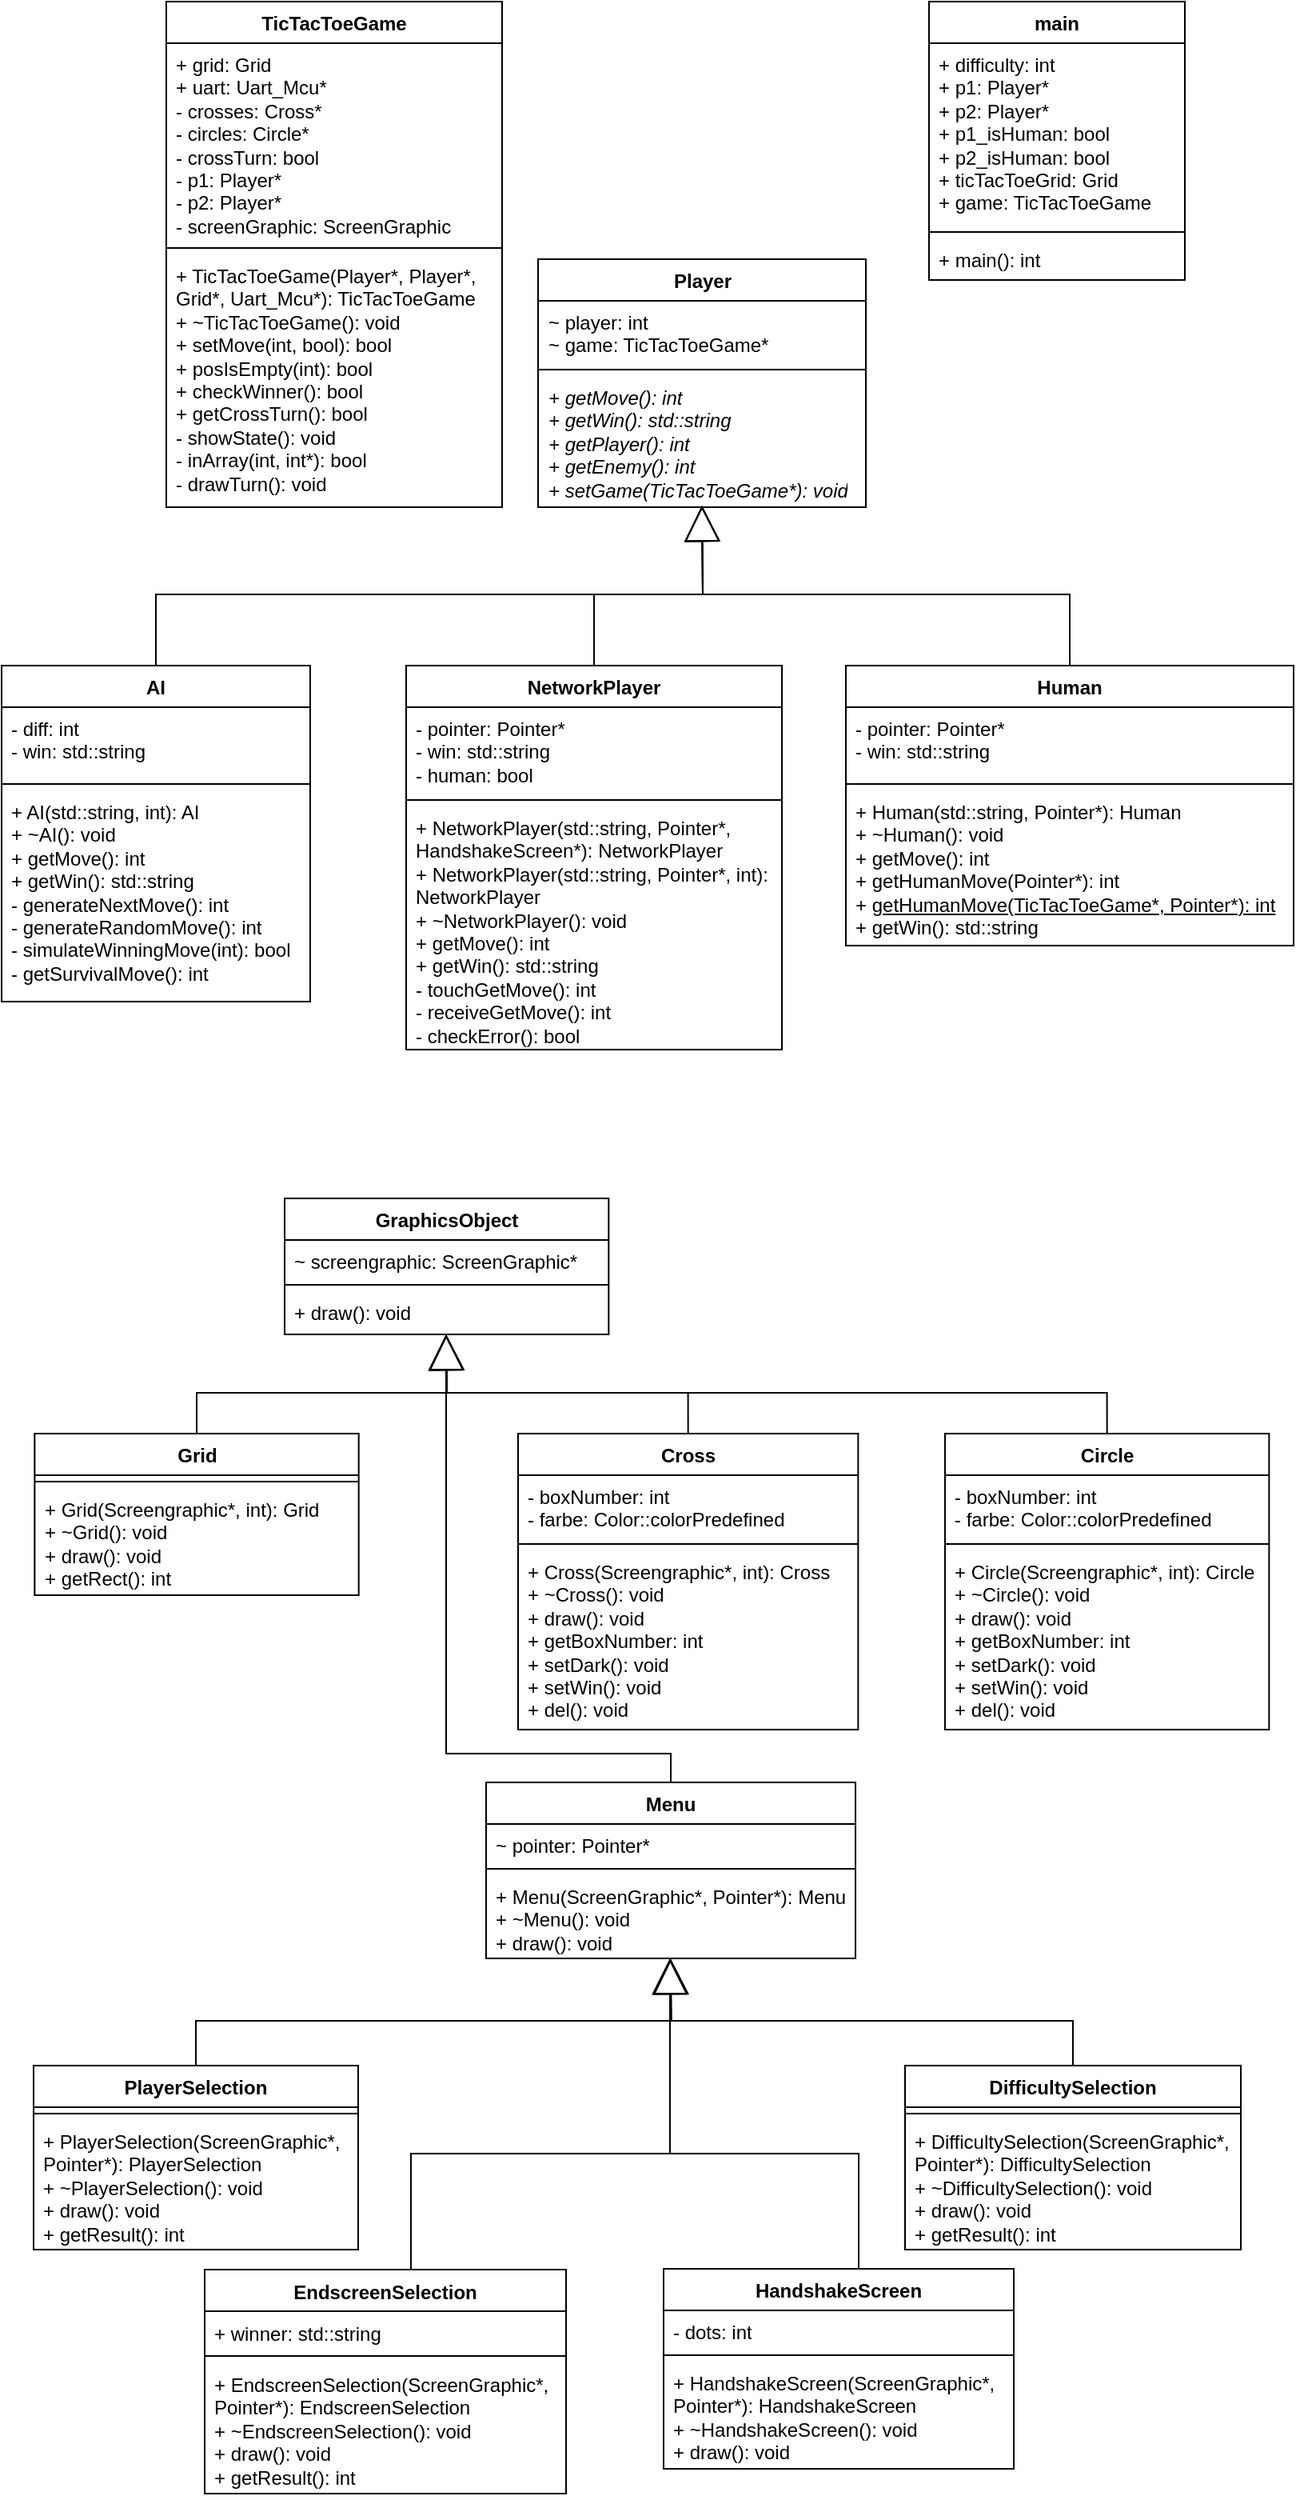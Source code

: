 <mxfile version="24.6.2" type="device">
  <diagram name="Page-1" id="Sa51_qnlnXoF9wh4kp9t">
    <mxGraphModel dx="1185" dy="632" grid="1" gridSize="5" guides="1" tooltips="1" connect="1" arrows="1" fold="1" page="1" pageScale="1" pageWidth="850" pageHeight="1100" math="0" shadow="0">
      <root>
        <mxCell id="0" />
        <mxCell id="1" parent="0" />
        <mxCell id="jOOYg4f98chksV3a-Csq-1" value="main" style="swimlane;fontStyle=1;align=center;verticalAlign=top;childLayout=stackLayout;horizontal=1;startSize=26;horizontalStack=0;resizeParent=1;resizeParentMax=0;resizeLast=0;collapsible=1;marginBottom=0;whiteSpace=wrap;html=1;" parent="1" vertex="1">
          <mxGeometry x="597" y="80" width="160" height="174" as="geometry">
            <mxRectangle x="120" y="80" width="70" height="30" as="alternateBounds" />
          </mxGeometry>
        </mxCell>
        <mxCell id="jOOYg4f98chksV3a-Csq-2" value="&lt;div&gt;+ difficulty: int&lt;/div&gt;&lt;div&gt;+ p1: Player*&lt;/div&gt;&lt;div&gt;+ p2: Player*&lt;br&gt;&lt;/div&gt;&lt;div&gt;+ p1_isHuman: bool&lt;/div&gt;&lt;div&gt;+ p2_isHuman: bool&lt;/div&gt;&lt;div&gt;+ ticTacToeGrid: Grid&lt;/div&gt;&lt;div&gt;+ game: TicTacToeGame&lt;br&gt;&lt;/div&gt;" style="text;strokeColor=none;fillColor=none;align=left;verticalAlign=top;spacingLeft=4;spacingRight=4;overflow=hidden;rotatable=0;points=[[0,0.5],[1,0.5]];portConstraint=eastwest;whiteSpace=wrap;html=1;" parent="jOOYg4f98chksV3a-Csq-1" vertex="1">
          <mxGeometry y="26" width="160" height="114" as="geometry" />
        </mxCell>
        <mxCell id="jOOYg4f98chksV3a-Csq-3" value="" style="line;strokeWidth=1;fillColor=none;align=left;verticalAlign=middle;spacingTop=-1;spacingLeft=3;spacingRight=3;rotatable=0;labelPosition=right;points=[];portConstraint=eastwest;strokeColor=inherit;" parent="jOOYg4f98chksV3a-Csq-1" vertex="1">
          <mxGeometry y="140" width="160" height="8" as="geometry" />
        </mxCell>
        <mxCell id="jOOYg4f98chksV3a-Csq-4" value="+ main(): int" style="text;strokeColor=none;fillColor=none;align=left;verticalAlign=top;spacingLeft=4;spacingRight=4;overflow=hidden;rotatable=0;points=[[0,0.5],[1,0.5]];portConstraint=eastwest;whiteSpace=wrap;html=1;" parent="jOOYg4f98chksV3a-Csq-1" vertex="1">
          <mxGeometry y="148" width="160" height="26" as="geometry" />
        </mxCell>
        <mxCell id="FSBQ76dGKRT7y_IQprGh-5" style="edgeStyle=orthogonalEdgeStyle;rounded=0;orthogonalLoop=1;jettySize=auto;html=1;exitX=0.5;exitY=0;exitDx=0;exitDy=0;endArrow=block;endFill=0;endSize=20;" parent="1" source="jOOYg4f98chksV3a-Csq-8" edge="1">
          <mxGeometry relative="1" as="geometry">
            <mxPoint x="295" y="913" as="targetPoint" />
          </mxGeometry>
        </mxCell>
        <mxCell id="jOOYg4f98chksV3a-Csq-8" value="Cross" style="swimlane;fontStyle=1;align=center;verticalAlign=top;childLayout=stackLayout;horizontal=1;startSize=26;horizontalStack=0;resizeParent=1;resizeParentMax=0;resizeLast=0;collapsible=1;marginBottom=0;whiteSpace=wrap;html=1;" parent="1" vertex="1">
          <mxGeometry x="340" y="975" width="212.67" height="185" as="geometry" />
        </mxCell>
        <mxCell id="jOOYg4f98chksV3a-Csq-9" value="&lt;div&gt;- boxNumber: int&lt;/div&gt;&lt;div&gt;- farbe: Color::colorPredefined&lt;br&gt;&lt;/div&gt;" style="text;strokeColor=none;fillColor=none;align=left;verticalAlign=top;spacingLeft=4;spacingRight=4;overflow=hidden;rotatable=0;points=[[0,0.5],[1,0.5]];portConstraint=eastwest;whiteSpace=wrap;html=1;" parent="jOOYg4f98chksV3a-Csq-8" vertex="1">
          <mxGeometry y="26" width="212.67" height="39" as="geometry" />
        </mxCell>
        <mxCell id="jOOYg4f98chksV3a-Csq-10" value="" style="line;strokeWidth=1;fillColor=none;align=left;verticalAlign=middle;spacingTop=-1;spacingLeft=3;spacingRight=3;rotatable=0;labelPosition=right;points=[];portConstraint=eastwest;strokeColor=inherit;" parent="jOOYg4f98chksV3a-Csq-8" vertex="1">
          <mxGeometry y="65" width="212.67" height="8" as="geometry" />
        </mxCell>
        <mxCell id="jOOYg4f98chksV3a-Csq-11" value="&lt;div&gt;+ Cross(Screengraphic*, int): Cross&lt;/div&gt;&lt;div&gt;+ ~Cross(): void&lt;br&gt;&lt;/div&gt;&lt;div&gt;+ draw(): void&lt;/div&gt;&lt;div&gt;+ getBoxNumber: int&lt;/div&gt;&lt;div&gt;+ setDark(): void&lt;/div&gt;&lt;div&gt;+ setWin(): void&lt;br&gt;&lt;/div&gt;&lt;div&gt;+ del(): void&lt;br&gt;&lt;/div&gt;" style="text;strokeColor=none;fillColor=none;align=left;verticalAlign=top;spacingLeft=4;spacingRight=4;overflow=hidden;rotatable=0;points=[[0,0.5],[1,0.5]];portConstraint=eastwest;whiteSpace=wrap;html=1;" parent="jOOYg4f98chksV3a-Csq-8" vertex="1">
          <mxGeometry y="73" width="212.67" height="112" as="geometry" />
        </mxCell>
        <mxCell id="FSBQ76dGKRT7y_IQprGh-6" style="edgeStyle=orthogonalEdgeStyle;rounded=0;orthogonalLoop=1;jettySize=auto;html=1;exitX=0.5;exitY=0;exitDx=0;exitDy=0;endArrow=block;endFill=0;endSize=20;" parent="1" source="jOOYg4f98chksV3a-Csq-12" edge="1">
          <mxGeometry relative="1" as="geometry">
            <mxPoint x="295" y="913" as="targetPoint" />
          </mxGeometry>
        </mxCell>
        <mxCell id="jOOYg4f98chksV3a-Csq-12" value="Circle" style="swimlane;fontStyle=1;align=center;verticalAlign=top;childLayout=stackLayout;horizontal=1;startSize=26;horizontalStack=0;resizeParent=1;resizeParentMax=0;resizeLast=0;collapsible=1;marginBottom=0;whiteSpace=wrap;html=1;" parent="1" vertex="1">
          <mxGeometry x="607" y="975" width="202.67" height="185" as="geometry" />
        </mxCell>
        <mxCell id="jOOYg4f98chksV3a-Csq-13" value="&lt;div&gt;- boxNumber: int&lt;/div&gt;&lt;div&gt;- farbe: Color::colorPredefined&lt;br&gt;&lt;/div&gt;" style="text;strokeColor=none;fillColor=none;align=left;verticalAlign=top;spacingLeft=4;spacingRight=4;overflow=hidden;rotatable=0;points=[[0,0.5],[1,0.5]];portConstraint=eastwest;whiteSpace=wrap;html=1;" parent="jOOYg4f98chksV3a-Csq-12" vertex="1">
          <mxGeometry y="26" width="202.67" height="39" as="geometry" />
        </mxCell>
        <mxCell id="jOOYg4f98chksV3a-Csq-14" value="" style="line;strokeWidth=1;fillColor=none;align=left;verticalAlign=middle;spacingTop=-1;spacingLeft=3;spacingRight=3;rotatable=0;labelPosition=right;points=[];portConstraint=eastwest;strokeColor=inherit;" parent="jOOYg4f98chksV3a-Csq-12" vertex="1">
          <mxGeometry y="65" width="202.67" height="8" as="geometry" />
        </mxCell>
        <mxCell id="jOOYg4f98chksV3a-Csq-15" value="&lt;div&gt;+ Circle(Screengraphic*, int): Circle&lt;/div&gt;&lt;div&gt;+ ~Circle(): void&lt;br&gt;&lt;/div&gt;&lt;div&gt;+ draw(): void&lt;/div&gt;&lt;div&gt;+ getBoxNumber: int&lt;/div&gt;&lt;div&gt;+ setDark(): void&lt;/div&gt;&lt;div&gt;+ setWin(): void&lt;br&gt;&lt;/div&gt;&lt;div&gt;+ del(): void&lt;br&gt;&lt;/div&gt;" style="text;strokeColor=none;fillColor=none;align=left;verticalAlign=top;spacingLeft=4;spacingRight=4;overflow=hidden;rotatable=0;points=[[0,0.5],[1,0.5]];portConstraint=eastwest;whiteSpace=wrap;html=1;" parent="jOOYg4f98chksV3a-Csq-12" vertex="1">
          <mxGeometry y="73" width="202.67" height="112" as="geometry" />
        </mxCell>
        <mxCell id="FSBQ76dGKRT7y_IQprGh-7" style="edgeStyle=orthogonalEdgeStyle;rounded=0;orthogonalLoop=1;jettySize=auto;html=1;exitX=0.5;exitY=0;exitDx=0;exitDy=0;endArrow=block;endFill=0;endSize=20;" parent="1" source="jOOYg4f98chksV3a-Csq-16" edge="1">
          <mxGeometry relative="1" as="geometry">
            <mxPoint x="295" y="913" as="targetPoint" />
          </mxGeometry>
        </mxCell>
        <mxCell id="jOOYg4f98chksV3a-Csq-16" value="Grid" style="swimlane;fontStyle=1;align=center;verticalAlign=top;childLayout=stackLayout;horizontal=1;startSize=26;horizontalStack=0;resizeParent=1;resizeParentMax=0;resizeLast=0;collapsible=1;marginBottom=0;whiteSpace=wrap;html=1;" parent="1" vertex="1">
          <mxGeometry x="37.67" y="975" width="202.67" height="101" as="geometry" />
        </mxCell>
        <mxCell id="jOOYg4f98chksV3a-Csq-18" value="" style="line;strokeWidth=1;fillColor=none;align=left;verticalAlign=middle;spacingTop=-1;spacingLeft=3;spacingRight=3;rotatable=0;labelPosition=right;points=[];portConstraint=eastwest;strokeColor=inherit;" parent="jOOYg4f98chksV3a-Csq-16" vertex="1">
          <mxGeometry y="26" width="202.67" height="8" as="geometry" />
        </mxCell>
        <mxCell id="jOOYg4f98chksV3a-Csq-19" value="&lt;div&gt;+ Grid(Screengraphic*, int): Grid&lt;/div&gt;&lt;div&gt;+ ~Grid(): void&lt;br&gt;&lt;/div&gt;&lt;div&gt;+ draw(): void&lt;/div&gt;&lt;div&gt;+ getRect(): int&lt;br&gt;&lt;/div&gt;" style="text;strokeColor=none;fillColor=none;align=left;verticalAlign=top;spacingLeft=4;spacingRight=4;overflow=hidden;rotatable=0;points=[[0,0.5],[1,0.5]];portConstraint=eastwest;whiteSpace=wrap;html=1;" parent="jOOYg4f98chksV3a-Csq-16" vertex="1">
          <mxGeometry y="34" width="202.67" height="67" as="geometry" />
        </mxCell>
        <mxCell id="FSBQ76dGKRT7y_IQprGh-10" style="edgeStyle=orthogonalEdgeStyle;rounded=0;orthogonalLoop=1;jettySize=auto;html=1;exitX=0.5;exitY=0;exitDx=0;exitDy=0;endArrow=block;endFill=0;endSize=20;" parent="1" source="jOOYg4f98chksV3a-Csq-23" edge="1">
          <mxGeometry relative="1" as="geometry">
            <mxPoint x="455" y="395" as="targetPoint" />
          </mxGeometry>
        </mxCell>
        <mxCell id="jOOYg4f98chksV3a-Csq-23" value="Human" style="swimlane;fontStyle=1;align=center;verticalAlign=top;childLayout=stackLayout;horizontal=1;startSize=26;horizontalStack=0;resizeParent=1;resizeParentMax=0;resizeLast=0;collapsible=1;marginBottom=0;whiteSpace=wrap;html=1;" parent="1" vertex="1">
          <mxGeometry x="545" y="495" width="280" height="175" as="geometry" />
        </mxCell>
        <mxCell id="jOOYg4f98chksV3a-Csq-24" value="&lt;div&gt;- pointer: Pointer*&lt;/div&gt;&lt;div&gt;- win: std::string&lt;br&gt;&lt;/div&gt;" style="text;strokeColor=none;fillColor=none;align=left;verticalAlign=top;spacingLeft=4;spacingRight=4;overflow=hidden;rotatable=0;points=[[0,0.5],[1,0.5]];portConstraint=eastwest;whiteSpace=wrap;html=1;" parent="jOOYg4f98chksV3a-Csq-23" vertex="1">
          <mxGeometry y="26" width="280" height="44" as="geometry" />
        </mxCell>
        <mxCell id="jOOYg4f98chksV3a-Csq-25" value="" style="line;strokeWidth=1;fillColor=none;align=left;verticalAlign=middle;spacingTop=-1;spacingLeft=3;spacingRight=3;rotatable=0;labelPosition=right;points=[];portConstraint=eastwest;strokeColor=inherit;" parent="jOOYg4f98chksV3a-Csq-23" vertex="1">
          <mxGeometry y="70" width="280" height="8" as="geometry" />
        </mxCell>
        <mxCell id="jOOYg4f98chksV3a-Csq-26" value="&lt;div&gt;+ Human(std::string, Pointer*): Human&lt;br&gt;&lt;/div&gt;&lt;div&gt;+ ~Human(): void&lt;/div&gt;&lt;div&gt;+ getMove(): int&lt;/div&gt;&lt;div&gt;+ getHumanMove(Pointer*): int&lt;/div&gt;&lt;div&gt;+ &lt;u&gt;getHumanMove(TicTacToeGame*, Pointer*): int&lt;/u&gt;&lt;/div&gt;&lt;div&gt;+ getWin(): std::string&lt;br&gt;&lt;/div&gt;" style="text;strokeColor=none;fillColor=none;align=left;verticalAlign=top;spacingLeft=4;spacingRight=4;overflow=hidden;rotatable=0;points=[[0,0.5],[1,0.5]];portConstraint=eastwest;whiteSpace=wrap;html=1;" parent="jOOYg4f98chksV3a-Csq-23" vertex="1">
          <mxGeometry y="78" width="280" height="97" as="geometry" />
        </mxCell>
        <mxCell id="FSBQ76dGKRT7y_IQprGh-9" style="edgeStyle=orthogonalEdgeStyle;rounded=0;orthogonalLoop=1;jettySize=auto;html=1;exitX=0.5;exitY=0;exitDx=0;exitDy=0;endArrow=block;endFill=0;endSize=20;" parent="1" source="jOOYg4f98chksV3a-Csq-27" edge="1">
          <mxGeometry relative="1" as="geometry">
            <mxPoint x="455" y="395" as="targetPoint" />
          </mxGeometry>
        </mxCell>
        <mxCell id="jOOYg4f98chksV3a-Csq-27" value="AI" style="swimlane;fontStyle=1;align=center;verticalAlign=top;childLayout=stackLayout;horizontal=1;startSize=26;horizontalStack=0;resizeParent=1;resizeParentMax=0;resizeLast=0;collapsible=1;marginBottom=0;whiteSpace=wrap;html=1;" parent="1" vertex="1">
          <mxGeometry x="17" y="495" width="193" height="210" as="geometry" />
        </mxCell>
        <mxCell id="jOOYg4f98chksV3a-Csq-28" value="&lt;div&gt;- diff: int&lt;br&gt;&lt;/div&gt;&lt;div&gt;- win: std::string&lt;br&gt;&lt;/div&gt;" style="text;strokeColor=none;fillColor=none;align=left;verticalAlign=top;spacingLeft=4;spacingRight=4;overflow=hidden;rotatable=0;points=[[0,0.5],[1,0.5]];portConstraint=eastwest;whiteSpace=wrap;html=1;" parent="jOOYg4f98chksV3a-Csq-27" vertex="1">
          <mxGeometry y="26" width="193" height="44" as="geometry" />
        </mxCell>
        <mxCell id="jOOYg4f98chksV3a-Csq-29" value="" style="line;strokeWidth=1;fillColor=none;align=left;verticalAlign=middle;spacingTop=-1;spacingLeft=3;spacingRight=3;rotatable=0;labelPosition=right;points=[];portConstraint=eastwest;strokeColor=inherit;" parent="jOOYg4f98chksV3a-Csq-27" vertex="1">
          <mxGeometry y="70" width="193" height="8" as="geometry" />
        </mxCell>
        <mxCell id="jOOYg4f98chksV3a-Csq-30" value="&lt;div&gt;+ AI(std::string, int): AI&lt;br&gt;&lt;/div&gt;&lt;div&gt;+ ~AI(): void&lt;br&gt;&lt;/div&gt;&lt;div&gt;+ getMove(): int&lt;/div&gt;&lt;div&gt;+ getWin(): std::string&lt;/div&gt;&lt;div&gt;- generateNextMove(): int&lt;/div&gt;&lt;div&gt;- generateRandomMove(): int&lt;/div&gt;&lt;div&gt;- simulateWinningMove(int): bool&lt;/div&gt;&lt;div&gt;- getSurvivalMove(): int&lt;br&gt;&lt;/div&gt;" style="text;strokeColor=none;fillColor=none;align=left;verticalAlign=top;spacingLeft=4;spacingRight=4;overflow=hidden;rotatable=0;points=[[0,0.5],[1,0.5]];portConstraint=eastwest;whiteSpace=wrap;html=1;" parent="jOOYg4f98chksV3a-Csq-27" vertex="1">
          <mxGeometry y="78" width="193" height="132" as="geometry" />
        </mxCell>
        <mxCell id="jOOYg4f98chksV3a-Csq-31" value="TicTacToeGame" style="swimlane;fontStyle=1;align=center;verticalAlign=top;childLayout=stackLayout;horizontal=1;startSize=26;horizontalStack=0;resizeParent=1;resizeParentMax=0;resizeLast=0;collapsible=1;marginBottom=0;whiteSpace=wrap;html=1;" parent="1" vertex="1">
          <mxGeometry x="120" y="80" width="210" height="316" as="geometry" />
        </mxCell>
        <mxCell id="jOOYg4f98chksV3a-Csq-32" value="&lt;div&gt;+ grid: Grid&lt;/div&gt;&lt;div&gt;+ uart: Uart_Mcu*&lt;br&gt;&lt;/div&gt;&lt;div&gt;- crosses: Cross*&lt;/div&gt;&lt;div&gt;- circles: Circle*&lt;/div&gt;&lt;div&gt;- crossTurn: bool&lt;br&gt;&lt;/div&gt;&lt;div&gt;- p1: Player*&lt;/div&gt;&lt;div&gt;- p2: Player*&lt;/div&gt;&lt;div&gt;- screenGraphic: ScreenGraphic&lt;br&gt;&lt;/div&gt;&lt;div&gt;&lt;br&gt;&lt;/div&gt;" style="text;strokeColor=none;fillColor=none;align=left;verticalAlign=top;spacingLeft=4;spacingRight=4;overflow=hidden;rotatable=0;points=[[0,0.5],[1,0.5]];portConstraint=eastwest;whiteSpace=wrap;html=1;" parent="jOOYg4f98chksV3a-Csq-31" vertex="1">
          <mxGeometry y="26" width="210" height="124" as="geometry" />
        </mxCell>
        <mxCell id="jOOYg4f98chksV3a-Csq-33" value="" style="line;strokeWidth=1;fillColor=none;align=left;verticalAlign=middle;spacingTop=-1;spacingLeft=3;spacingRight=3;rotatable=0;labelPosition=right;points=[];portConstraint=eastwest;strokeColor=inherit;" parent="jOOYg4f98chksV3a-Csq-31" vertex="1">
          <mxGeometry y="150" width="210" height="8" as="geometry" />
        </mxCell>
        <mxCell id="jOOYg4f98chksV3a-Csq-34" value="&lt;div&gt;+ TicTacToeGame(Player*, Player*, Grid*, Uart_Mcu*): TicTacToeGame&lt;/div&gt;&lt;div&gt;+ ~TicTacToeGame(): void&lt;br&gt;&lt;/div&gt;&lt;div&gt;+ setMove(int, bool): bool&lt;/div&gt;&lt;div&gt;+ posIsEmpty(int): bool&lt;/div&gt;&lt;div&gt;+ checkWinner(): bool&lt;/div&gt;&lt;div&gt;+ getCrossTurn(): bool&lt;/div&gt;&lt;div&gt;- showState(): void&lt;/div&gt;&lt;div&gt;- inArray(int, int*): bool&lt;/div&gt;&lt;div&gt;- drawTurn(): void&lt;br&gt;&lt;/div&gt;" style="text;strokeColor=none;fillColor=none;align=left;verticalAlign=top;spacingLeft=4;spacingRight=4;overflow=hidden;rotatable=0;points=[[0,0.5],[1,0.5]];portConstraint=eastwest;whiteSpace=wrap;html=1;" parent="jOOYg4f98chksV3a-Csq-31" vertex="1">
          <mxGeometry y="158" width="210" height="158" as="geometry" />
        </mxCell>
        <mxCell id="FSBQ76dGKRT7y_IQprGh-11" style="edgeStyle=orthogonalEdgeStyle;rounded=0;orthogonalLoop=1;jettySize=auto;html=1;exitX=0.5;exitY=0;exitDx=0;exitDy=0;endArrow=block;endFill=0;endSize=20;" parent="1" source="jOOYg4f98chksV3a-Csq-35" edge="1">
          <mxGeometry relative="1" as="geometry">
            <mxPoint x="455" y="395" as="targetPoint" />
          </mxGeometry>
        </mxCell>
        <mxCell id="jOOYg4f98chksV3a-Csq-35" value="NetworkPlayer" style="swimlane;fontStyle=1;align=center;verticalAlign=top;childLayout=stackLayout;horizontal=1;startSize=26;horizontalStack=0;resizeParent=1;resizeParentMax=0;resizeLast=0;collapsible=1;marginBottom=0;whiteSpace=wrap;html=1;" parent="1" vertex="1">
          <mxGeometry x="270" y="495" width="235" height="240" as="geometry" />
        </mxCell>
        <mxCell id="jOOYg4f98chksV3a-Csq-36" value="&lt;div&gt;- pointer: Pointer*&lt;/div&gt;&lt;div&gt;- win: std::string&lt;/div&gt;&lt;div&gt;- human: bool&lt;br&gt;&lt;/div&gt;" style="text;strokeColor=none;fillColor=none;align=left;verticalAlign=top;spacingLeft=4;spacingRight=4;overflow=hidden;rotatable=0;points=[[0,0.5],[1,0.5]];portConstraint=eastwest;whiteSpace=wrap;html=1;" parent="jOOYg4f98chksV3a-Csq-35" vertex="1">
          <mxGeometry y="26" width="235" height="54" as="geometry" />
        </mxCell>
        <mxCell id="jOOYg4f98chksV3a-Csq-37" value="" style="line;strokeWidth=1;fillColor=none;align=left;verticalAlign=middle;spacingTop=-1;spacingLeft=3;spacingRight=3;rotatable=0;labelPosition=right;points=[];portConstraint=eastwest;strokeColor=inherit;" parent="jOOYg4f98chksV3a-Csq-35" vertex="1">
          <mxGeometry y="80" width="235" height="8" as="geometry" />
        </mxCell>
        <mxCell id="jOOYg4f98chksV3a-Csq-38" value="&lt;div&gt;+ NetworkPlayer(std::string, Pointer*, HandshakeScreen*): NetworkPlayer&lt;/div&gt;&lt;div&gt;+&amp;nbsp;NetworkPlayer(std::string, Pointer*, int): NetworkPlayer&lt;/div&gt;&lt;div&gt;+ ~NetworkPlayer(): void&lt;br&gt;&lt;/div&gt;&lt;div&gt;+ getMove(): int&lt;/div&gt;&lt;div&gt;+ getWin(): std::string&lt;/div&gt;&lt;div&gt;- touchGetMove(): int&lt;/div&gt;&lt;div&gt;- receiveGetMove(): int&lt;br&gt;&lt;/div&gt;&lt;div&gt;- checkError(): bool&lt;br&gt;&lt;/div&gt;" style="text;strokeColor=none;fillColor=none;align=left;verticalAlign=top;spacingLeft=4;spacingRight=4;overflow=hidden;rotatable=0;points=[[0,0.5],[1,0.5]];portConstraint=eastwest;whiteSpace=wrap;html=1;" parent="jOOYg4f98chksV3a-Csq-35" vertex="1">
          <mxGeometry y="88" width="235" height="152" as="geometry" />
        </mxCell>
        <mxCell id="FSBQ76dGKRT7y_IQprGh-8" style="edgeStyle=orthogonalEdgeStyle;rounded=0;orthogonalLoop=1;jettySize=auto;html=1;endArrow=block;endFill=0;endSize=20;" parent="1" source="DQ3bGq2u83GQlX-4VaPz-9" edge="1">
          <mxGeometry relative="1" as="geometry">
            <Array as="points">
              <mxPoint x="435" y="1175" />
              <mxPoint x="295" y="1175" />
            </Array>
            <mxPoint x="435.335" y="1217" as="sourcePoint" />
            <mxPoint x="295" y="913" as="targetPoint" />
          </mxGeometry>
        </mxCell>
        <mxCell id="TxWl_RIkXLw9mioHR3yU-17" style="edgeStyle=orthogonalEdgeStyle;rounded=0;orthogonalLoop=1;jettySize=auto;html=1;exitX=0.5;exitY=0;exitDx=0;exitDy=0;endArrow=block;endFill=0;endSize=20;" parent="1" source="jOOYg4f98chksV3a-Csq-46" edge="1">
          <mxGeometry relative="1" as="geometry">
            <mxPoint x="435.333" y="1303" as="targetPoint" />
          </mxGeometry>
        </mxCell>
        <mxCell id="jOOYg4f98chksV3a-Csq-46" value="PlayerSelection" style="swimlane;fontStyle=1;align=center;verticalAlign=top;childLayout=stackLayout;horizontal=1;startSize=26;horizontalStack=0;resizeParent=1;resizeParentMax=0;resizeLast=0;collapsible=1;marginBottom=0;whiteSpace=wrap;html=1;" parent="1" vertex="1">
          <mxGeometry x="37" y="1370" width="203" height="115" as="geometry" />
        </mxCell>
        <mxCell id="jOOYg4f98chksV3a-Csq-48" value="" style="line;strokeWidth=1;fillColor=none;align=left;verticalAlign=middle;spacingTop=-1;spacingLeft=3;spacingRight=3;rotatable=0;labelPosition=right;points=[];portConstraint=eastwest;strokeColor=inherit;" parent="jOOYg4f98chksV3a-Csq-46" vertex="1">
          <mxGeometry y="26" width="203" height="8" as="geometry" />
        </mxCell>
        <mxCell id="jOOYg4f98chksV3a-Csq-49" value="&lt;div&gt;+&amp;nbsp;PlayerSelection(ScreenGraphic*, Pointer*): PlayerSelection&lt;/div&gt;&lt;div&gt;+ ~PlayerSelection(): void&lt;br&gt;&lt;/div&gt;&lt;div&gt;+ draw(): void&lt;/div&gt;&lt;div&gt;+ getResult(): int&lt;br&gt;&lt;/div&gt;" style="text;strokeColor=none;fillColor=none;align=left;verticalAlign=top;spacingLeft=4;spacingRight=4;overflow=hidden;rotatable=0;points=[[0,0.5],[1,0.5]];portConstraint=eastwest;whiteSpace=wrap;html=1;" parent="jOOYg4f98chksV3a-Csq-46" vertex="1">
          <mxGeometry y="34" width="203" height="81" as="geometry" />
        </mxCell>
        <mxCell id="TxWl_RIkXLw9mioHR3yU-20" style="edgeStyle=orthogonalEdgeStyle;rounded=0;orthogonalLoop=1;jettySize=auto;html=1;exitX=0.5;exitY=0;exitDx=0;exitDy=0;endArrow=block;endFill=0;endSize=20;" parent="1" source="jOOYg4f98chksV3a-Csq-50" edge="1">
          <mxGeometry relative="1" as="geometry">
            <mxPoint x="435.333" y="1303" as="targetPoint" />
          </mxGeometry>
        </mxCell>
        <mxCell id="jOOYg4f98chksV3a-Csq-50" value="DifficultySelection" style="swimlane;fontStyle=1;align=center;verticalAlign=top;childLayout=stackLayout;horizontal=1;startSize=26;horizontalStack=0;resizeParent=1;resizeParentMax=0;resizeLast=0;collapsible=1;marginBottom=0;whiteSpace=wrap;html=1;" parent="1" vertex="1">
          <mxGeometry x="582" y="1370" width="210" height="115" as="geometry" />
        </mxCell>
        <mxCell id="jOOYg4f98chksV3a-Csq-52" value="" style="line;strokeWidth=1;fillColor=none;align=left;verticalAlign=middle;spacingTop=-1;spacingLeft=3;spacingRight=3;rotatable=0;labelPosition=right;points=[];portConstraint=eastwest;strokeColor=inherit;" parent="jOOYg4f98chksV3a-Csq-50" vertex="1">
          <mxGeometry y="26" width="210" height="8" as="geometry" />
        </mxCell>
        <mxCell id="jOOYg4f98chksV3a-Csq-53" value="&lt;div&gt;+&amp;nbsp;DifficultySelection(ScreenGraphic*, Pointer*): DifficultySelection&lt;/div&gt;&lt;div&gt;+ ~DifficultySelection(): void&lt;br&gt;&lt;/div&gt;&lt;div&gt;+ draw(): void&lt;/div&gt;&lt;div&gt;+ getResult(): int&lt;br&gt;&lt;/div&gt;" style="text;strokeColor=none;fillColor=none;align=left;verticalAlign=top;spacingLeft=4;spacingRight=4;overflow=hidden;rotatable=0;points=[[0,0.5],[1,0.5]];portConstraint=eastwest;whiteSpace=wrap;html=1;" parent="jOOYg4f98chksV3a-Csq-50" vertex="1">
          <mxGeometry y="34" width="210" height="81" as="geometry" />
        </mxCell>
        <mxCell id="TxWl_RIkXLw9mioHR3yU-22" style="edgeStyle=orthogonalEdgeStyle;rounded=0;orthogonalLoop=1;jettySize=auto;html=1;exitX=0.5;exitY=0;exitDx=0;exitDy=0;endArrow=block;endFill=0;endSize=20;" parent="1" source="jOOYg4f98chksV3a-Csq-54" edge="1">
          <mxGeometry relative="1" as="geometry">
            <Array as="points">
              <mxPoint x="273" y="1425" />
              <mxPoint x="435" y="1425" />
            </Array>
            <mxPoint x="435" y="1303" as="targetPoint" />
          </mxGeometry>
        </mxCell>
        <mxCell id="jOOYg4f98chksV3a-Csq-54" value="EndscreenSelection" style="swimlane;fontStyle=1;align=center;verticalAlign=top;childLayout=stackLayout;horizontal=1;startSize=26;horizontalStack=0;resizeParent=1;resizeParentMax=0;resizeLast=0;collapsible=1;marginBottom=0;whiteSpace=wrap;html=1;" parent="1" vertex="1">
          <mxGeometry x="144" y="1497.5" width="226" height="140" as="geometry" />
        </mxCell>
        <mxCell id="jOOYg4f98chksV3a-Csq-55" value="&lt;div&gt;+ winner: std::string&lt;br&gt;&lt;/div&gt;" style="text;strokeColor=none;fillColor=none;align=left;verticalAlign=top;spacingLeft=4;spacingRight=4;overflow=hidden;rotatable=0;points=[[0,0.5],[1,0.5]];portConstraint=eastwest;whiteSpace=wrap;html=1;" parent="jOOYg4f98chksV3a-Csq-54" vertex="1">
          <mxGeometry y="26" width="226" height="24" as="geometry" />
        </mxCell>
        <mxCell id="jOOYg4f98chksV3a-Csq-56" value="" style="line;strokeWidth=1;fillColor=none;align=left;verticalAlign=middle;spacingTop=-1;spacingLeft=3;spacingRight=3;rotatable=0;labelPosition=right;points=[];portConstraint=eastwest;strokeColor=inherit;" parent="jOOYg4f98chksV3a-Csq-54" vertex="1">
          <mxGeometry y="50" width="226" height="8" as="geometry" />
        </mxCell>
        <mxCell id="jOOYg4f98chksV3a-Csq-57" value="&lt;div&gt;+&amp;nbsp;EndscreenSelection(ScreenGraphic*, Pointer*): EndscreenSelection&lt;/div&gt;&lt;div&gt;+ ~EndscreenSelection(): void&lt;br&gt;&lt;/div&gt;&lt;div&gt;+ draw(): void&lt;/div&gt;&lt;div&gt;+ getResult(): int&lt;br&gt;&lt;/div&gt;" style="text;strokeColor=none;fillColor=none;align=left;verticalAlign=top;spacingLeft=4;spacingRight=4;overflow=hidden;rotatable=0;points=[[0,0.5],[1,0.5]];portConstraint=eastwest;whiteSpace=wrap;html=1;" parent="jOOYg4f98chksV3a-Csq-54" vertex="1">
          <mxGeometry y="58" width="226" height="82" as="geometry" />
        </mxCell>
        <mxCell id="TxWl_RIkXLw9mioHR3yU-21" style="edgeStyle=orthogonalEdgeStyle;rounded=0;orthogonalLoop=1;jettySize=auto;html=1;exitX=0.5;exitY=0;exitDx=0;exitDy=0;endArrow=block;endFill=0;endSize=20;" parent="1" source="jOOYg4f98chksV3a-Csq-58" edge="1">
          <mxGeometry relative="1" as="geometry">
            <Array as="points">
              <mxPoint x="553" y="1425" />
              <mxPoint x="435" y="1425" />
            </Array>
            <mxPoint x="435" y="1303" as="targetPoint" />
          </mxGeometry>
        </mxCell>
        <mxCell id="jOOYg4f98chksV3a-Csq-58" value="HandshakeScreen" style="swimlane;fontStyle=1;align=center;verticalAlign=top;childLayout=stackLayout;horizontal=1;startSize=26;horizontalStack=0;resizeParent=1;resizeParentMax=0;resizeLast=0;collapsible=1;marginBottom=0;whiteSpace=wrap;html=1;" parent="1" vertex="1">
          <mxGeometry x="431" y="1497" width="219" height="125" as="geometry" />
        </mxCell>
        <mxCell id="jOOYg4f98chksV3a-Csq-59" value="&lt;div&gt;- dots: int&lt;br&gt;&lt;/div&gt;" style="text;strokeColor=none;fillColor=none;align=left;verticalAlign=top;spacingLeft=4;spacingRight=4;overflow=hidden;rotatable=0;points=[[0,0.5],[1,0.5]];portConstraint=eastwest;whiteSpace=wrap;html=1;" parent="jOOYg4f98chksV3a-Csq-58" vertex="1">
          <mxGeometry y="26" width="219" height="24" as="geometry" />
        </mxCell>
        <mxCell id="jOOYg4f98chksV3a-Csq-60" value="" style="line;strokeWidth=1;fillColor=none;align=left;verticalAlign=middle;spacingTop=-1;spacingLeft=3;spacingRight=3;rotatable=0;labelPosition=right;points=[];portConstraint=eastwest;strokeColor=inherit;" parent="jOOYg4f98chksV3a-Csq-58" vertex="1">
          <mxGeometry y="50" width="219" height="8" as="geometry" />
        </mxCell>
        <mxCell id="jOOYg4f98chksV3a-Csq-61" value="&lt;div&gt;+&amp;nbsp;HandshakeScreen(ScreenGraphic*, Pointer*): HandshakeScreen&lt;/div&gt;&lt;div&gt;+ ~HandshakeScreen(): void&lt;br&gt;&lt;/div&gt;&lt;div&gt;+ draw(): void&lt;/div&gt;" style="text;strokeColor=none;fillColor=none;align=left;verticalAlign=top;spacingLeft=4;spacingRight=4;overflow=hidden;rotatable=0;points=[[0,0.5],[1,0.5]];portConstraint=eastwest;whiteSpace=wrap;html=1;" parent="jOOYg4f98chksV3a-Csq-58" vertex="1">
          <mxGeometry y="58" width="219" height="67" as="geometry" />
        </mxCell>
        <mxCell id="DQ3bGq2u83GQlX-4VaPz-1" value="Player" style="swimlane;fontStyle=1;align=center;verticalAlign=top;childLayout=stackLayout;horizontal=1;startSize=26;horizontalStack=0;resizeParent=1;resizeParentMax=0;resizeLast=0;collapsible=1;marginBottom=0;whiteSpace=wrap;html=1;" vertex="1" parent="1">
          <mxGeometry x="352.5" y="241" width="205" height="155" as="geometry">
            <mxRectangle x="120" y="80" width="70" height="30" as="alternateBounds" />
          </mxGeometry>
        </mxCell>
        <mxCell id="DQ3bGq2u83GQlX-4VaPz-2" value="&lt;div&gt;~ player: int&lt;/div&gt;&lt;div&gt;~ game: TicTacToeGame*&lt;br&gt;&lt;/div&gt;" style="text;strokeColor=none;fillColor=none;align=left;verticalAlign=top;spacingLeft=4;spacingRight=4;overflow=hidden;rotatable=0;points=[[0,0.5],[1,0.5]];portConstraint=eastwest;whiteSpace=wrap;html=1;" vertex="1" parent="DQ3bGq2u83GQlX-4VaPz-1">
          <mxGeometry y="26" width="205" height="39" as="geometry" />
        </mxCell>
        <mxCell id="DQ3bGq2u83GQlX-4VaPz-3" value="" style="line;strokeWidth=1;fillColor=none;align=left;verticalAlign=middle;spacingTop=-1;spacingLeft=3;spacingRight=3;rotatable=0;labelPosition=right;points=[];portConstraint=eastwest;strokeColor=inherit;" vertex="1" parent="DQ3bGq2u83GQlX-4VaPz-1">
          <mxGeometry y="65" width="205" height="8" as="geometry" />
        </mxCell>
        <mxCell id="DQ3bGq2u83GQlX-4VaPz-4" value="&lt;div&gt;&lt;i&gt;+ getMove(): int&lt;/i&gt;&lt;/div&gt;&lt;div&gt;&lt;i&gt;+ getWin(): std::string&lt;/i&gt;&lt;/div&gt;&lt;div&gt;&lt;i&gt;+ getPlayer(): int&lt;/i&gt;&lt;/div&gt;&lt;div&gt;&lt;i&gt;+ getEnemy(): int&lt;/i&gt;&lt;/div&gt;&lt;div&gt;&lt;i&gt;+ setGame(TicTacToeGame*): void&lt;/i&gt;&lt;br&gt;&lt;/div&gt;" style="text;strokeColor=none;fillColor=none;align=left;verticalAlign=top;spacingLeft=4;spacingRight=4;overflow=hidden;rotatable=0;points=[[0,0.5],[1,0.5]];portConstraint=eastwest;whiteSpace=wrap;html=1;" vertex="1" parent="DQ3bGq2u83GQlX-4VaPz-1">
          <mxGeometry y="73" width="205" height="82" as="geometry" />
        </mxCell>
        <mxCell id="DQ3bGq2u83GQlX-4VaPz-5" value="GraphicsObject" style="swimlane;fontStyle=1;align=center;verticalAlign=top;childLayout=stackLayout;horizontal=1;startSize=26;horizontalStack=0;resizeParent=1;resizeParentMax=0;resizeLast=0;collapsible=1;marginBottom=0;whiteSpace=wrap;html=1;" vertex="1" parent="1">
          <mxGeometry x="194" y="828" width="202.67" height="85" as="geometry" />
        </mxCell>
        <mxCell id="DQ3bGq2u83GQlX-4VaPz-6" value="&lt;div&gt;~ screengraphic: ScreenGraphic*&lt;/div&gt;" style="text;strokeColor=none;fillColor=none;align=left;verticalAlign=top;spacingLeft=4;spacingRight=4;overflow=hidden;rotatable=0;points=[[0,0.5],[1,0.5]];portConstraint=eastwest;whiteSpace=wrap;html=1;" vertex="1" parent="DQ3bGq2u83GQlX-4VaPz-5">
          <mxGeometry y="26" width="202.67" height="24" as="geometry" />
        </mxCell>
        <mxCell id="DQ3bGq2u83GQlX-4VaPz-7" value="" style="line;strokeWidth=1;fillColor=none;align=left;verticalAlign=middle;spacingTop=-1;spacingLeft=3;spacingRight=3;rotatable=0;labelPosition=right;points=[];portConstraint=eastwest;strokeColor=inherit;" vertex="1" parent="DQ3bGq2u83GQlX-4VaPz-5">
          <mxGeometry y="50" width="202.67" height="8" as="geometry" />
        </mxCell>
        <mxCell id="DQ3bGq2u83GQlX-4VaPz-8" value="&lt;div&gt;+ draw(): void&lt;/div&gt;" style="text;strokeColor=none;fillColor=none;align=left;verticalAlign=top;spacingLeft=4;spacingRight=4;overflow=hidden;rotatable=0;points=[[0,0.5],[1,0.5]];portConstraint=eastwest;whiteSpace=wrap;html=1;" vertex="1" parent="DQ3bGq2u83GQlX-4VaPz-5">
          <mxGeometry y="58" width="202.67" height="27" as="geometry" />
        </mxCell>
        <mxCell id="DQ3bGq2u83GQlX-4VaPz-9" value="Menu" style="swimlane;fontStyle=1;align=center;verticalAlign=top;childLayout=stackLayout;horizontal=1;startSize=26;horizontalStack=0;resizeParent=1;resizeParentMax=0;resizeLast=0;collapsible=1;marginBottom=0;whiteSpace=wrap;html=1;" vertex="1" parent="1">
          <mxGeometry x="320" y="1193" width="231" height="110" as="geometry" />
        </mxCell>
        <mxCell id="DQ3bGq2u83GQlX-4VaPz-10" value="&lt;div&gt;~ pointer: Pointer*&lt;/div&gt;" style="text;strokeColor=none;fillColor=none;align=left;verticalAlign=top;spacingLeft=4;spacingRight=4;overflow=hidden;rotatable=0;points=[[0,0.5],[1,0.5]];portConstraint=eastwest;whiteSpace=wrap;html=1;" vertex="1" parent="DQ3bGq2u83GQlX-4VaPz-9">
          <mxGeometry y="26" width="231" height="24" as="geometry" />
        </mxCell>
        <mxCell id="DQ3bGq2u83GQlX-4VaPz-11" value="" style="line;strokeWidth=1;fillColor=none;align=left;verticalAlign=middle;spacingTop=-1;spacingLeft=3;spacingRight=3;rotatable=0;labelPosition=right;points=[];portConstraint=eastwest;strokeColor=inherit;" vertex="1" parent="DQ3bGq2u83GQlX-4VaPz-9">
          <mxGeometry y="50" width="231" height="8" as="geometry" />
        </mxCell>
        <mxCell id="DQ3bGq2u83GQlX-4VaPz-12" value="&lt;div&gt;+ Menu(ScreenGraphic*, Pointer*): Menu&lt;/div&gt;+ ~Menu(): void&lt;div&gt;+ draw(): void&lt;/div&gt;" style="text;strokeColor=none;fillColor=none;align=left;verticalAlign=top;spacingLeft=4;spacingRight=4;overflow=hidden;rotatable=0;points=[[0,0.5],[1,0.5]];portConstraint=eastwest;whiteSpace=wrap;html=1;" vertex="1" parent="DQ3bGq2u83GQlX-4VaPz-9">
          <mxGeometry y="58" width="231" height="52" as="geometry" />
        </mxCell>
      </root>
    </mxGraphModel>
  </diagram>
</mxfile>

